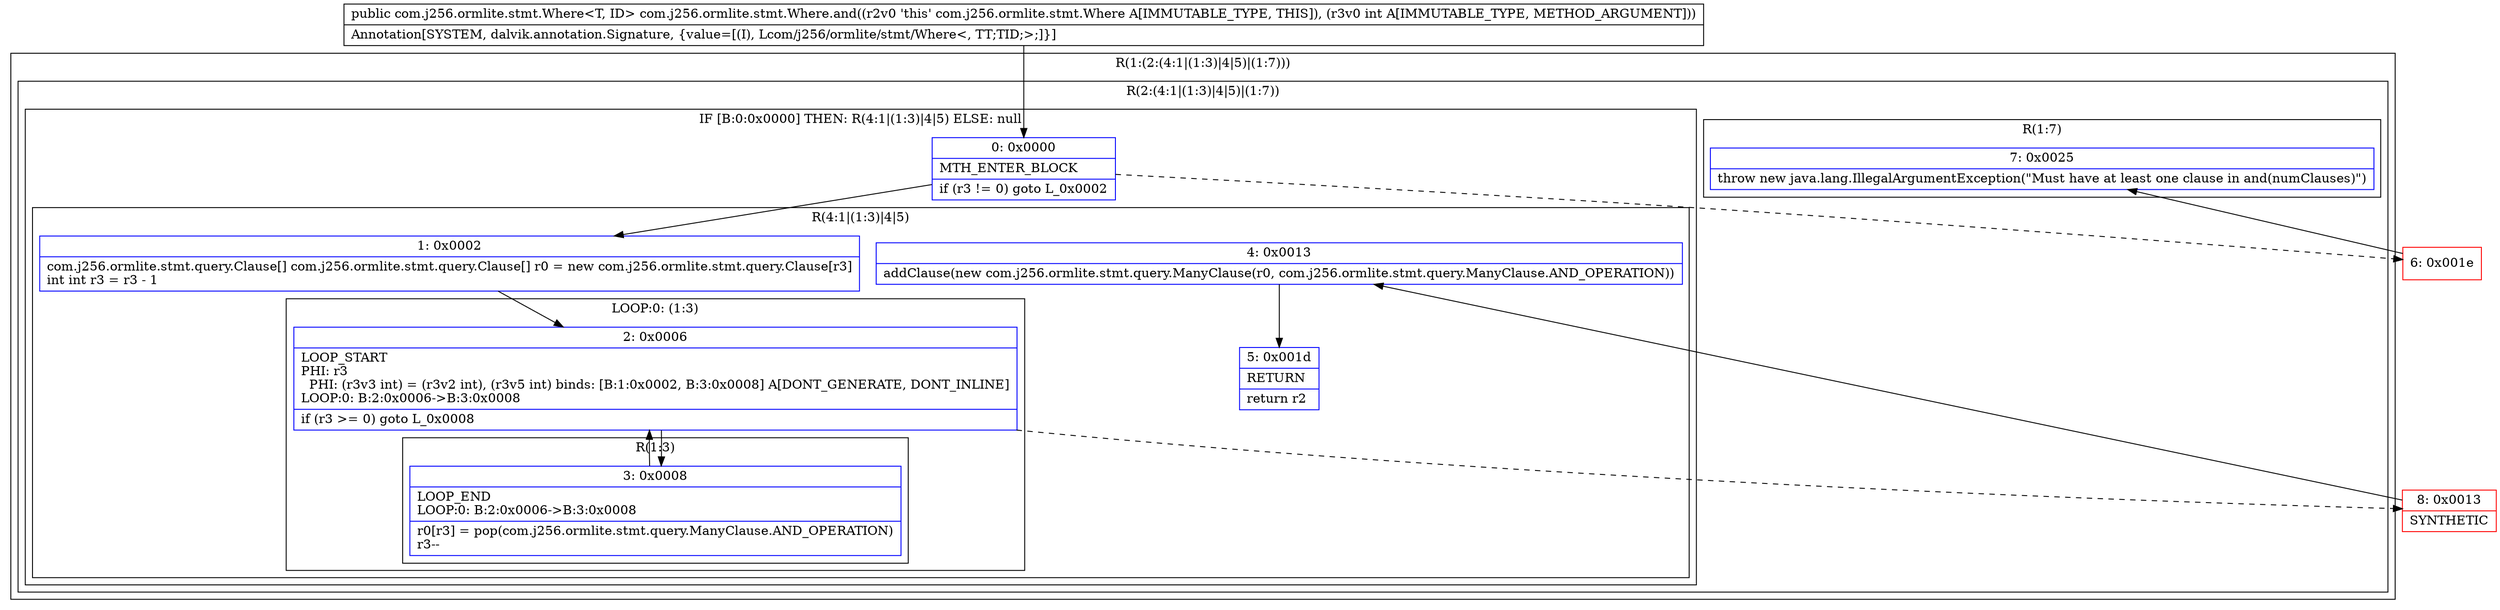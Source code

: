digraph "CFG forcom.j256.ormlite.stmt.Where.and(I)Lcom\/j256\/ormlite\/stmt\/Where;" {
subgraph cluster_Region_1486372631 {
label = "R(1:(2:(4:1|(1:3)|4|5)|(1:7)))";
node [shape=record,color=blue];
subgraph cluster_Region_1476698989 {
label = "R(2:(4:1|(1:3)|4|5)|(1:7))";
node [shape=record,color=blue];
subgraph cluster_IfRegion_2127071592 {
label = "IF [B:0:0x0000] THEN: R(4:1|(1:3)|4|5) ELSE: null";
node [shape=record,color=blue];
Node_0 [shape=record,label="{0\:\ 0x0000|MTH_ENTER_BLOCK\l|if (r3 != 0) goto L_0x0002\l}"];
subgraph cluster_Region_203039741 {
label = "R(4:1|(1:3)|4|5)";
node [shape=record,color=blue];
Node_1 [shape=record,label="{1\:\ 0x0002|com.j256.ormlite.stmt.query.Clause[] com.j256.ormlite.stmt.query.Clause[] r0 = new com.j256.ormlite.stmt.query.Clause[r3]\lint int r3 = r3 \- 1\l}"];
subgraph cluster_LoopRegion_1371607250 {
label = "LOOP:0: (1:3)";
node [shape=record,color=blue];
Node_2 [shape=record,label="{2\:\ 0x0006|LOOP_START\lPHI: r3 \l  PHI: (r3v3 int) = (r3v2 int), (r3v5 int) binds: [B:1:0x0002, B:3:0x0008] A[DONT_GENERATE, DONT_INLINE]\lLOOP:0: B:2:0x0006\-\>B:3:0x0008\l|if (r3 \>= 0) goto L_0x0008\l}"];
subgraph cluster_Region_613606548 {
label = "R(1:3)";
node [shape=record,color=blue];
Node_3 [shape=record,label="{3\:\ 0x0008|LOOP_END\lLOOP:0: B:2:0x0006\-\>B:3:0x0008\l|r0[r3] = pop(com.j256.ormlite.stmt.query.ManyClause.AND_OPERATION)\lr3\-\-\l}"];
}
}
Node_4 [shape=record,label="{4\:\ 0x0013|addClause(new com.j256.ormlite.stmt.query.ManyClause(r0, com.j256.ormlite.stmt.query.ManyClause.AND_OPERATION))\l}"];
Node_5 [shape=record,label="{5\:\ 0x001d|RETURN\l|return r2\l}"];
}
}
subgraph cluster_Region_2101379326 {
label = "R(1:7)";
node [shape=record,color=blue];
Node_7 [shape=record,label="{7\:\ 0x0025|throw new java.lang.IllegalArgumentException(\"Must have at least one clause in and(numClauses)\")\l}"];
}
}
}
Node_6 [shape=record,color=red,label="{6\:\ 0x001e}"];
Node_8 [shape=record,color=red,label="{8\:\ 0x0013|SYNTHETIC\l}"];
MethodNode[shape=record,label="{public com.j256.ormlite.stmt.Where\<T, ID\> com.j256.ormlite.stmt.Where.and((r2v0 'this' com.j256.ormlite.stmt.Where A[IMMUTABLE_TYPE, THIS]), (r3v0 int A[IMMUTABLE_TYPE, METHOD_ARGUMENT]))  | Annotation[SYSTEM, dalvik.annotation.Signature, \{value=[(I), Lcom\/j256\/ormlite\/stmt\/Where\<, TT;TID;\>;]\}]\l}"];
MethodNode -> Node_0;
Node_0 -> Node_1;
Node_0 -> Node_6[style=dashed];
Node_1 -> Node_2;
Node_2 -> Node_3;
Node_2 -> Node_8[style=dashed];
Node_3 -> Node_2;
Node_4 -> Node_5;
Node_6 -> Node_7;
Node_8 -> Node_4;
}

